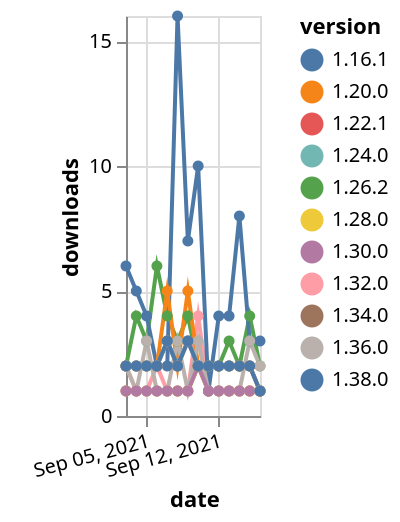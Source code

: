 {"$schema": "https://vega.github.io/schema/vega-lite/v5.json", "description": "A simple bar chart with embedded data.", "data": {"values": [{"date": "2021-09-03", "total": 2961, "delta": 2, "version": "1.26.2"}, {"date": "2021-09-04", "total": 2965, "delta": 4, "version": "1.26.2"}, {"date": "2021-09-05", "total": 2968, "delta": 3, "version": "1.26.2"}, {"date": "2021-09-06", "total": 2974, "delta": 6, "version": "1.26.2"}, {"date": "2021-09-07", "total": 2978, "delta": 4, "version": "1.26.2"}, {"date": "2021-09-08", "total": 2981, "delta": 3, "version": "1.26.2"}, {"date": "2021-09-09", "total": 2985, "delta": 4, "version": "1.26.2"}, {"date": "2021-09-10", "total": 2987, "delta": 2, "version": "1.26.2"}, {"date": "2021-09-11", "total": 2989, "delta": 2, "version": "1.26.2"}, {"date": "2021-09-12", "total": 2991, "delta": 2, "version": "1.26.2"}, {"date": "2021-09-13", "total": 2994, "delta": 3, "version": "1.26.2"}, {"date": "2021-09-14", "total": 2996, "delta": 2, "version": "1.26.2"}, {"date": "2021-09-15", "total": 3000, "delta": 4, "version": "1.26.2"}, {"date": "2021-09-16", "total": 3002, "delta": 2, "version": "1.26.2"}, {"date": "2021-09-03", "total": 311, "delta": 1, "version": "1.34.0"}, {"date": "2021-09-04", "total": 312, "delta": 1, "version": "1.34.0"}, {"date": "2021-09-05", "total": 313, "delta": 1, "version": "1.34.0"}, {"date": "2021-09-06", "total": 314, "delta": 1, "version": "1.34.0"}, {"date": "2021-09-07", "total": 315, "delta": 1, "version": "1.34.0"}, {"date": "2021-09-08", "total": 316, "delta": 1, "version": "1.34.0"}, {"date": "2021-09-09", "total": 317, "delta": 1, "version": "1.34.0"}, {"date": "2021-09-10", "total": 319, "delta": 2, "version": "1.34.0"}, {"date": "2021-09-11", "total": 320, "delta": 1, "version": "1.34.0"}, {"date": "2021-09-12", "total": 321, "delta": 1, "version": "1.34.0"}, {"date": "2021-09-13", "total": 322, "delta": 1, "version": "1.34.0"}, {"date": "2021-09-14", "total": 323, "delta": 1, "version": "1.34.0"}, {"date": "2021-09-15", "total": 324, "delta": 1, "version": "1.34.0"}, {"date": "2021-09-16", "total": 325, "delta": 1, "version": "1.34.0"}, {"date": "2021-09-03", "total": 729, "delta": 2, "version": "1.32.0"}, {"date": "2021-09-04", "total": 730, "delta": 1, "version": "1.32.0"}, {"date": "2021-09-05", "total": 731, "delta": 1, "version": "1.32.0"}, {"date": "2021-09-06", "total": 733, "delta": 2, "version": "1.32.0"}, {"date": "2021-09-07", "total": 734, "delta": 1, "version": "1.32.0"}, {"date": "2021-09-08", "total": 735, "delta": 1, "version": "1.32.0"}, {"date": "2021-09-09", "total": 736, "delta": 1, "version": "1.32.0"}, {"date": "2021-09-10", "total": 740, "delta": 4, "version": "1.32.0"}, {"date": "2021-09-11", "total": 741, "delta": 1, "version": "1.32.0"}, {"date": "2021-09-12", "total": 742, "delta": 1, "version": "1.32.0"}, {"date": "2021-09-13", "total": 743, "delta": 1, "version": "1.32.0"}, {"date": "2021-09-14", "total": 744, "delta": 1, "version": "1.32.0"}, {"date": "2021-09-15", "total": 745, "delta": 1, "version": "1.32.0"}, {"date": "2021-09-16", "total": 746, "delta": 1, "version": "1.32.0"}, {"date": "2021-09-03", "total": 1789, "delta": 1, "version": "1.28.0"}, {"date": "2021-09-04", "total": 1790, "delta": 1, "version": "1.28.0"}, {"date": "2021-09-05", "total": 1791, "delta": 1, "version": "1.28.0"}, {"date": "2021-09-06", "total": 1792, "delta": 1, "version": "1.28.0"}, {"date": "2021-09-07", "total": 1793, "delta": 1, "version": "1.28.0"}, {"date": "2021-09-08", "total": 1794, "delta": 1, "version": "1.28.0"}, {"date": "2021-09-09", "total": 1795, "delta": 1, "version": "1.28.0"}, {"date": "2021-09-10", "total": 1797, "delta": 2, "version": "1.28.0"}, {"date": "2021-09-11", "total": 1798, "delta": 1, "version": "1.28.0"}, {"date": "2021-09-12", "total": 1799, "delta": 1, "version": "1.28.0"}, {"date": "2021-09-13", "total": 1800, "delta": 1, "version": "1.28.0"}, {"date": "2021-09-14", "total": 1801, "delta": 1, "version": "1.28.0"}, {"date": "2021-09-15", "total": 1802, "delta": 1, "version": "1.28.0"}, {"date": "2021-09-16", "total": 1803, "delta": 1, "version": "1.28.0"}, {"date": "2021-09-03", "total": 264, "delta": 6, "version": "1.38.0"}, {"date": "2021-09-04", "total": 269, "delta": 5, "version": "1.38.0"}, {"date": "2021-09-05", "total": 273, "delta": 4, "version": "1.38.0"}, {"date": "2021-09-06", "total": 275, "delta": 2, "version": "1.38.0"}, {"date": "2021-09-07", "total": 277, "delta": 2, "version": "1.38.0"}, {"date": "2021-09-08", "total": 293, "delta": 16, "version": "1.38.0"}, {"date": "2021-09-09", "total": 300, "delta": 7, "version": "1.38.0"}, {"date": "2021-09-10", "total": 310, "delta": 10, "version": "1.38.0"}, {"date": "2021-09-11", "total": 311, "delta": 1, "version": "1.38.0"}, {"date": "2021-09-12", "total": 315, "delta": 4, "version": "1.38.0"}, {"date": "2021-09-13", "total": 319, "delta": 4, "version": "1.38.0"}, {"date": "2021-09-14", "total": 327, "delta": 8, "version": "1.38.0"}, {"date": "2021-09-15", "total": 330, "delta": 3, "version": "1.38.0"}, {"date": "2021-09-16", "total": 333, "delta": 3, "version": "1.38.0"}, {"date": "2021-09-03", "total": 2604, "delta": 2, "version": "1.22.1"}, {"date": "2021-09-04", "total": 2606, "delta": 2, "version": "1.22.1"}, {"date": "2021-09-05", "total": 2608, "delta": 2, "version": "1.22.1"}, {"date": "2021-09-06", "total": 2610, "delta": 2, "version": "1.22.1"}, {"date": "2021-09-07", "total": 2613, "delta": 3, "version": "1.22.1"}, {"date": "2021-09-08", "total": 2615, "delta": 2, "version": "1.22.1"}, {"date": "2021-09-09", "total": 2618, "delta": 3, "version": "1.22.1"}, {"date": "2021-09-10", "total": 2620, "delta": 2, "version": "1.22.1"}, {"date": "2021-09-11", "total": 2622, "delta": 2, "version": "1.22.1"}, {"date": "2021-09-12", "total": 2624, "delta": 2, "version": "1.22.1"}, {"date": "2021-09-13", "total": 2626, "delta": 2, "version": "1.22.1"}, {"date": "2021-09-14", "total": 2628, "delta": 2, "version": "1.22.1"}, {"date": "2021-09-15", "total": 2630, "delta": 2, "version": "1.22.1"}, {"date": "2021-09-16", "total": 2631, "delta": 1, "version": "1.22.1"}, {"date": "2021-09-03", "total": 3807, "delta": 2, "version": "1.20.0"}, {"date": "2021-09-04", "total": 3809, "delta": 2, "version": "1.20.0"}, {"date": "2021-09-05", "total": 3811, "delta": 2, "version": "1.20.0"}, {"date": "2021-09-06", "total": 3813, "delta": 2, "version": "1.20.0"}, {"date": "2021-09-07", "total": 3818, "delta": 5, "version": "1.20.0"}, {"date": "2021-09-08", "total": 3820, "delta": 2, "version": "1.20.0"}, {"date": "2021-09-09", "total": 3825, "delta": 5, "version": "1.20.0"}, {"date": "2021-09-10", "total": 3827, "delta": 2, "version": "1.20.0"}, {"date": "2021-09-11", "total": 3829, "delta": 2, "version": "1.20.0"}, {"date": "2021-09-12", "total": 3831, "delta": 2, "version": "1.20.0"}, {"date": "2021-09-13", "total": 3833, "delta": 2, "version": "1.20.0"}, {"date": "2021-09-14", "total": 3835, "delta": 2, "version": "1.20.0"}, {"date": "2021-09-15", "total": 3837, "delta": 2, "version": "1.20.0"}, {"date": "2021-09-16", "total": 3838, "delta": 1, "version": "1.20.0"}, {"date": "2021-09-03", "total": 679, "delta": 2, "version": "1.36.0"}, {"date": "2021-09-04", "total": 680, "delta": 1, "version": "1.36.0"}, {"date": "2021-09-05", "total": 683, "delta": 3, "version": "1.36.0"}, {"date": "2021-09-06", "total": 684, "delta": 1, "version": "1.36.0"}, {"date": "2021-09-07", "total": 685, "delta": 1, "version": "1.36.0"}, {"date": "2021-09-08", "total": 688, "delta": 3, "version": "1.36.0"}, {"date": "2021-09-09", "total": 689, "delta": 1, "version": "1.36.0"}, {"date": "2021-09-10", "total": 692, "delta": 3, "version": "1.36.0"}, {"date": "2021-09-11", "total": 693, "delta": 1, "version": "1.36.0"}, {"date": "2021-09-12", "total": 694, "delta": 1, "version": "1.36.0"}, {"date": "2021-09-13", "total": 695, "delta": 1, "version": "1.36.0"}, {"date": "2021-09-14", "total": 696, "delta": 1, "version": "1.36.0"}, {"date": "2021-09-15", "total": 699, "delta": 3, "version": "1.36.0"}, {"date": "2021-09-16", "total": 701, "delta": 2, "version": "1.36.0"}, {"date": "2021-09-03", "total": 415, "delta": 1, "version": "1.30.0"}, {"date": "2021-09-04", "total": 416, "delta": 1, "version": "1.30.0"}, {"date": "2021-09-05", "total": 417, "delta": 1, "version": "1.30.0"}, {"date": "2021-09-06", "total": 418, "delta": 1, "version": "1.30.0"}, {"date": "2021-09-07", "total": 419, "delta": 1, "version": "1.30.0"}, {"date": "2021-09-08", "total": 420, "delta": 1, "version": "1.30.0"}, {"date": "2021-09-09", "total": 421, "delta": 1, "version": "1.30.0"}, {"date": "2021-09-10", "total": 423, "delta": 2, "version": "1.30.0"}, {"date": "2021-09-11", "total": 424, "delta": 1, "version": "1.30.0"}, {"date": "2021-09-12", "total": 425, "delta": 1, "version": "1.30.0"}, {"date": "2021-09-13", "total": 426, "delta": 1, "version": "1.30.0"}, {"date": "2021-09-14", "total": 427, "delta": 1, "version": "1.30.0"}, {"date": "2021-09-15", "total": 428, "delta": 1, "version": "1.30.0"}, {"date": "2021-09-16", "total": 429, "delta": 1, "version": "1.30.0"}, {"date": "2021-09-03", "total": 3097, "delta": 2, "version": "1.24.0"}, {"date": "2021-09-04", "total": 3099, "delta": 2, "version": "1.24.0"}, {"date": "2021-09-05", "total": 3101, "delta": 2, "version": "1.24.0"}, {"date": "2021-09-06", "total": 3103, "delta": 2, "version": "1.24.0"}, {"date": "2021-09-07", "total": 3106, "delta": 3, "version": "1.24.0"}, {"date": "2021-09-08", "total": 3108, "delta": 2, "version": "1.24.0"}, {"date": "2021-09-09", "total": 3111, "delta": 3, "version": "1.24.0"}, {"date": "2021-09-10", "total": 3113, "delta": 2, "version": "1.24.0"}, {"date": "2021-09-11", "total": 3115, "delta": 2, "version": "1.24.0"}, {"date": "2021-09-12", "total": 3117, "delta": 2, "version": "1.24.0"}, {"date": "2021-09-13", "total": 3119, "delta": 2, "version": "1.24.0"}, {"date": "2021-09-14", "total": 3121, "delta": 2, "version": "1.24.0"}, {"date": "2021-09-15", "total": 3123, "delta": 2, "version": "1.24.0"}, {"date": "2021-09-16", "total": 3124, "delta": 1, "version": "1.24.0"}, {"date": "2021-09-03", "total": 2955, "delta": 2, "version": "1.16.1"}, {"date": "2021-09-04", "total": 2957, "delta": 2, "version": "1.16.1"}, {"date": "2021-09-05", "total": 2959, "delta": 2, "version": "1.16.1"}, {"date": "2021-09-06", "total": 2961, "delta": 2, "version": "1.16.1"}, {"date": "2021-09-07", "total": 2964, "delta": 3, "version": "1.16.1"}, {"date": "2021-09-08", "total": 2966, "delta": 2, "version": "1.16.1"}, {"date": "2021-09-09", "total": 2969, "delta": 3, "version": "1.16.1"}, {"date": "2021-09-10", "total": 2971, "delta": 2, "version": "1.16.1"}, {"date": "2021-09-11", "total": 2973, "delta": 2, "version": "1.16.1"}, {"date": "2021-09-12", "total": 2975, "delta": 2, "version": "1.16.1"}, {"date": "2021-09-13", "total": 2977, "delta": 2, "version": "1.16.1"}, {"date": "2021-09-14", "total": 2979, "delta": 2, "version": "1.16.1"}, {"date": "2021-09-15", "total": 2981, "delta": 2, "version": "1.16.1"}, {"date": "2021-09-16", "total": 2982, "delta": 1, "version": "1.16.1"}]}, "width": "container", "mark": {"type": "line", "point": {"filled": true}}, "encoding": {"x": {"field": "date", "type": "temporal", "timeUnit": "yearmonthdate", "title": "date", "axis": {"labelAngle": -15}}, "y": {"field": "delta", "type": "quantitative", "title": "downloads"}, "color": {"field": "version", "type": "nominal"}, "tooltip": {"field": "delta"}}}